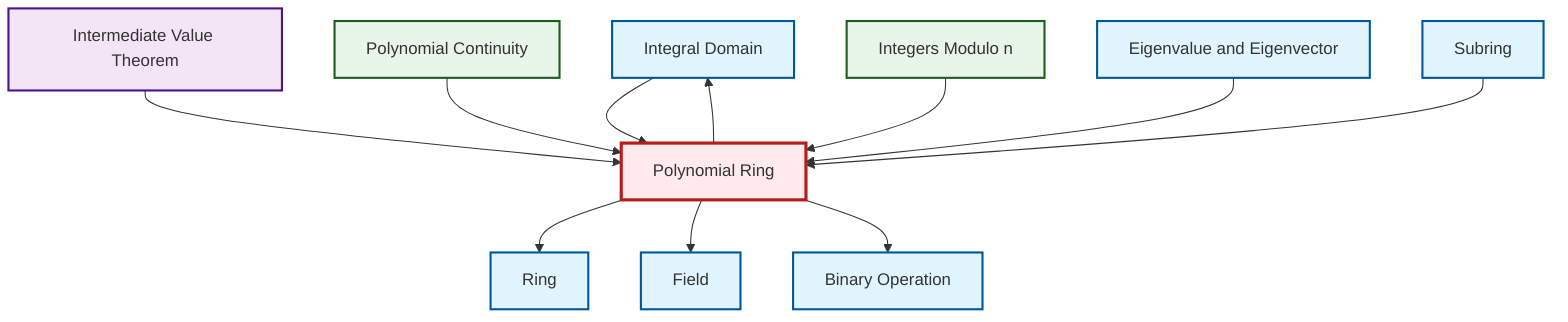 graph TD
    classDef definition fill:#e1f5fe,stroke:#01579b,stroke-width:2px
    classDef theorem fill:#f3e5f5,stroke:#4a148c,stroke-width:2px
    classDef axiom fill:#fff3e0,stroke:#e65100,stroke-width:2px
    classDef example fill:#e8f5e9,stroke:#1b5e20,stroke-width:2px
    classDef current fill:#ffebee,stroke:#b71c1c,stroke-width:3px
    def-integral-domain["Integral Domain"]:::definition
    def-field["Field"]:::definition
    def-ring["Ring"]:::definition
    ex-quotient-integers-mod-n["Integers Modulo n"]:::example
    def-eigenvalue-eigenvector["Eigenvalue and Eigenvector"]:::definition
    def-polynomial-ring["Polynomial Ring"]:::definition
    thm-intermediate-value["Intermediate Value Theorem"]:::theorem
    ex-polynomial-continuity["Polynomial Continuity"]:::example
    def-binary-operation["Binary Operation"]:::definition
    def-subring["Subring"]:::definition
    def-integral-domain --> def-polynomial-ring
    thm-intermediate-value --> def-polynomial-ring
    ex-polynomial-continuity --> def-polynomial-ring
    def-polynomial-ring --> def-ring
    ex-quotient-integers-mod-n --> def-polynomial-ring
    def-polynomial-ring --> def-integral-domain
    def-polynomial-ring --> def-field
    def-polynomial-ring --> def-binary-operation
    def-eigenvalue-eigenvector --> def-polynomial-ring
    def-subring --> def-polynomial-ring
    class def-polynomial-ring current